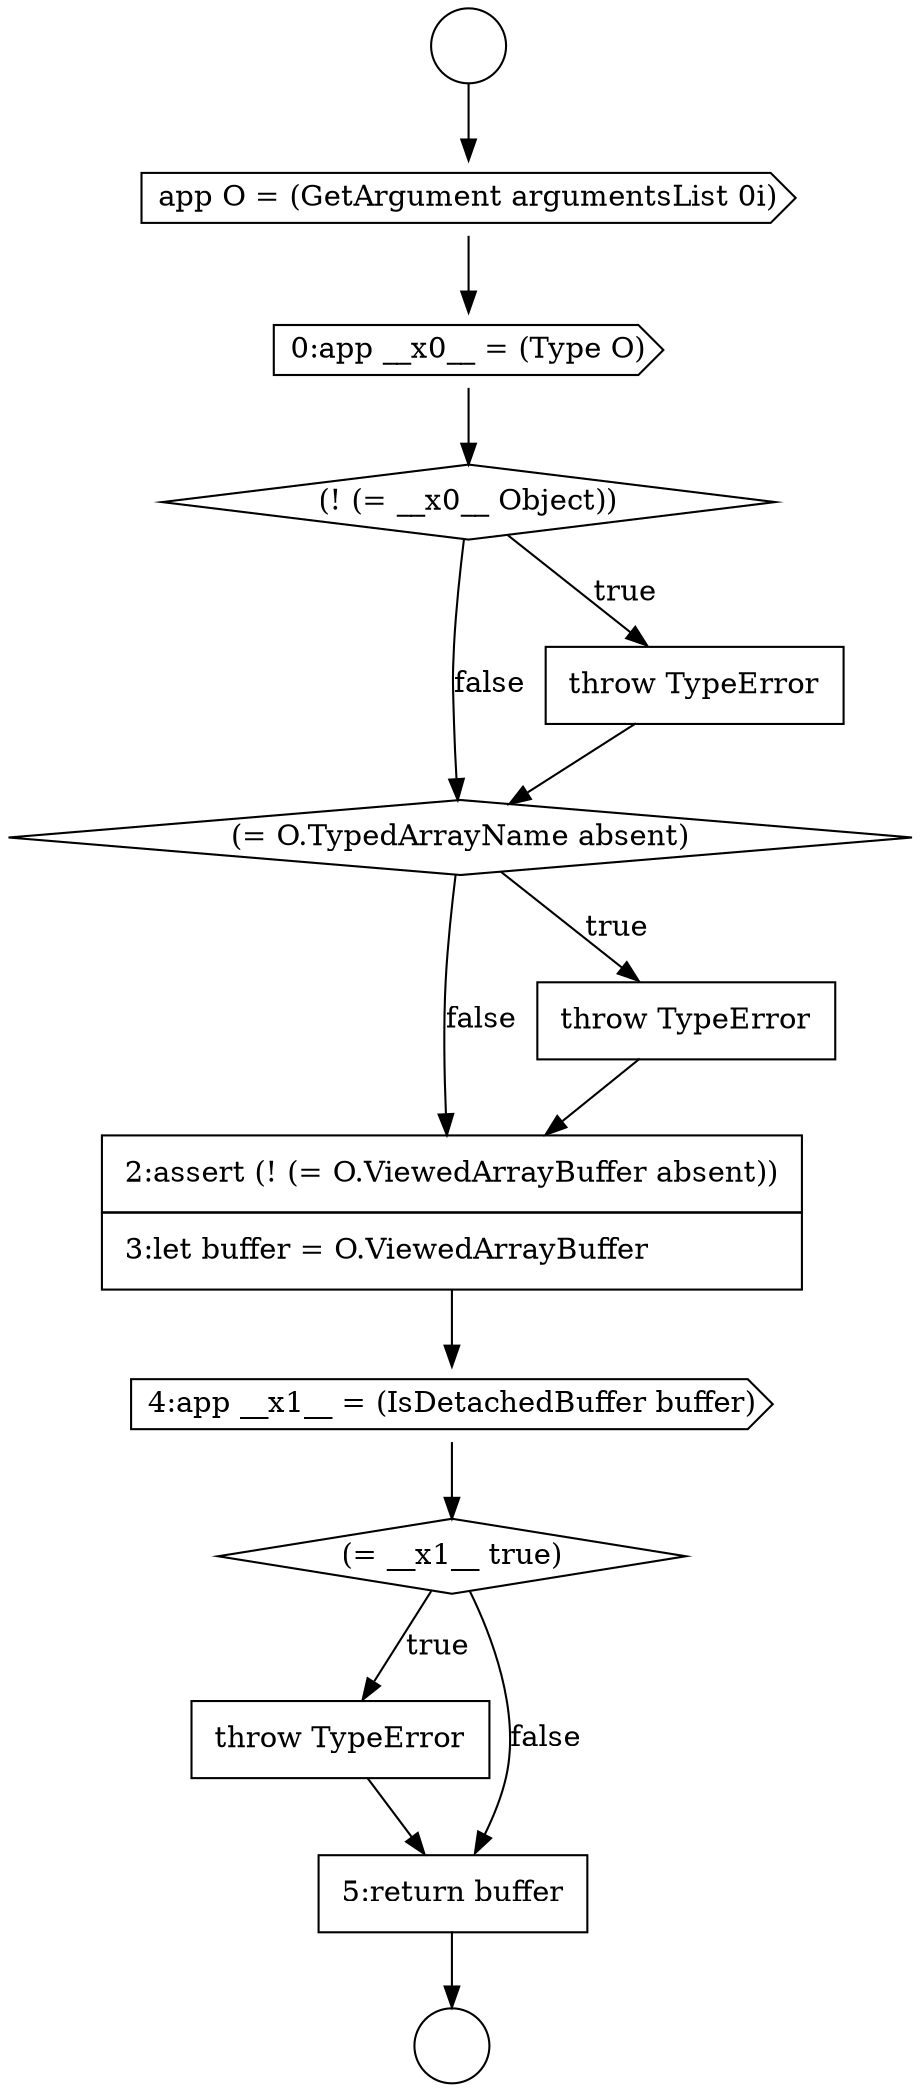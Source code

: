 digraph {
  node14754 [shape=cds, label=<<font color="black">app O = (GetArgument argumentsList 0i)</font>> color="black" fillcolor="white" style=filled]
  node14758 [shape=diamond, label=<<font color="black">(= O.TypedArrayName absent)</font>> color="black" fillcolor="white" style=filled]
  node14761 [shape=cds, label=<<font color="black">4:app __x1__ = (IsDetachedBuffer buffer)</font>> color="black" fillcolor="white" style=filled]
  node14753 [shape=circle label=" " color="black" fillcolor="white" style=filled]
  node14752 [shape=circle label=" " color="black" fillcolor="white" style=filled]
  node14757 [shape=none, margin=0, label=<<font color="black">
    <table border="0" cellborder="1" cellspacing="0" cellpadding="10">
      <tr><td align="left">throw TypeError</td></tr>
    </table>
  </font>> color="black" fillcolor="white" style=filled]
  node14762 [shape=diamond, label=<<font color="black">(= __x1__ true)</font>> color="black" fillcolor="white" style=filled]
  node14760 [shape=none, margin=0, label=<<font color="black">
    <table border="0" cellborder="1" cellspacing="0" cellpadding="10">
      <tr><td align="left">2:assert (! (= O.ViewedArrayBuffer absent))</td></tr>
      <tr><td align="left">3:let buffer = O.ViewedArrayBuffer</td></tr>
    </table>
  </font>> color="black" fillcolor="white" style=filled]
  node14756 [shape=diamond, label=<<font color="black">(! (= __x0__ Object))</font>> color="black" fillcolor="white" style=filled]
  node14763 [shape=none, margin=0, label=<<font color="black">
    <table border="0" cellborder="1" cellspacing="0" cellpadding="10">
      <tr><td align="left">throw TypeError</td></tr>
    </table>
  </font>> color="black" fillcolor="white" style=filled]
  node14755 [shape=cds, label=<<font color="black">0:app __x0__ = (Type O)</font>> color="black" fillcolor="white" style=filled]
  node14764 [shape=none, margin=0, label=<<font color="black">
    <table border="0" cellborder="1" cellspacing="0" cellpadding="10">
      <tr><td align="left">5:return buffer</td></tr>
    </table>
  </font>> color="black" fillcolor="white" style=filled]
  node14759 [shape=none, margin=0, label=<<font color="black">
    <table border="0" cellborder="1" cellspacing="0" cellpadding="10">
      <tr><td align="left">throw TypeError</td></tr>
    </table>
  </font>> color="black" fillcolor="white" style=filled]
  node14761 -> node14762 [ color="black"]
  node14752 -> node14754 [ color="black"]
  node14755 -> node14756 [ color="black"]
  node14762 -> node14763 [label=<<font color="black">true</font>> color="black"]
  node14762 -> node14764 [label=<<font color="black">false</font>> color="black"]
  node14754 -> node14755 [ color="black"]
  node14757 -> node14758 [ color="black"]
  node14760 -> node14761 [ color="black"]
  node14756 -> node14757 [label=<<font color="black">true</font>> color="black"]
  node14756 -> node14758 [label=<<font color="black">false</font>> color="black"]
  node14759 -> node14760 [ color="black"]
  node14763 -> node14764 [ color="black"]
  node14764 -> node14753 [ color="black"]
  node14758 -> node14759 [label=<<font color="black">true</font>> color="black"]
  node14758 -> node14760 [label=<<font color="black">false</font>> color="black"]
}
